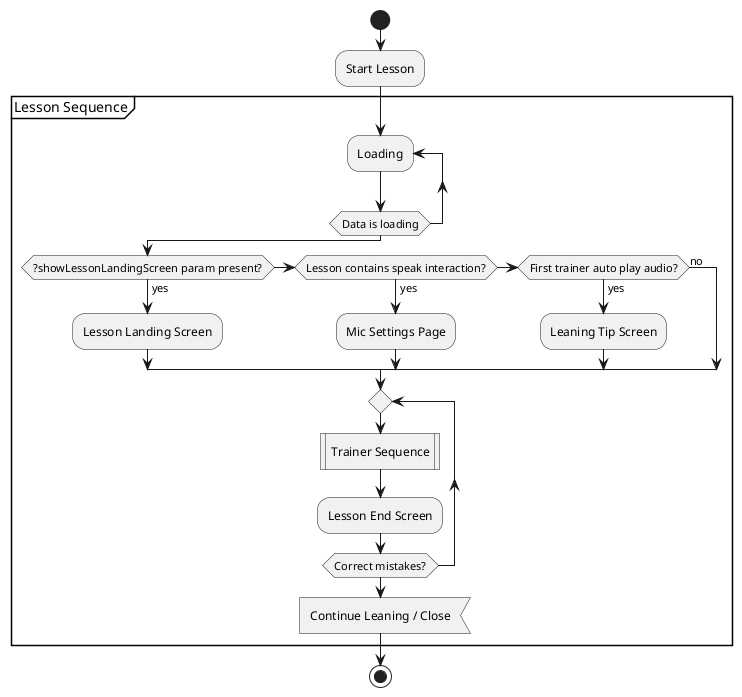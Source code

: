 @startuml lesson-sequence
start
:Start Lesson;
partition "Lesson Sequence" {
  repeat :Loading;
  repeat while (Data is loading)
  if (?showLessonLandingScreen param present?) then (yes)
    :Lesson Landing Screen;
  else if (Lesson contains speak interaction?) then (yes)
    :Mic Settings Page;
  elseif (First trainer auto play audio?) then (yes)
    :Leaning Tip Screen;
  else (no)
  endif
  repeat
    :Trainer Sequence|
    :Lesson End Screen;
  repeat while (Correct mistakes?)
  :Continue Leaning / Close<
}
stop
@enduml

@startuml trainer-sequence
start
partition "Trainer Sequence" {
  repeat :Next trainer;
    if (Required speech recognition?) then (yes)
      if (User has given microphone permissions) then (no)
        :Request microphone permissions<
      endif
    endif
    :Trainer|
  repeat while (Has more trainers?)
}
stop
@enduml

@startuml trainer
start
partition "Trainer" {
  repeat :Next interactive item;
    :Present item>
    :Interaction|
  repeat while (Has more interactive items?)
}
stop
@enduml

@startuml interaction
start
partition "Interaction" {
  :wait for active;
  :Present interaction>
  repeat :Next interactive element;
    :Present element>
    repeat :Wait for user input;
      :User input<
      :Assess input|
      :Present feedback>
    repeat while (Make another attempt?)
  repeat while (More interactive elements?)
}
stop
@enduml